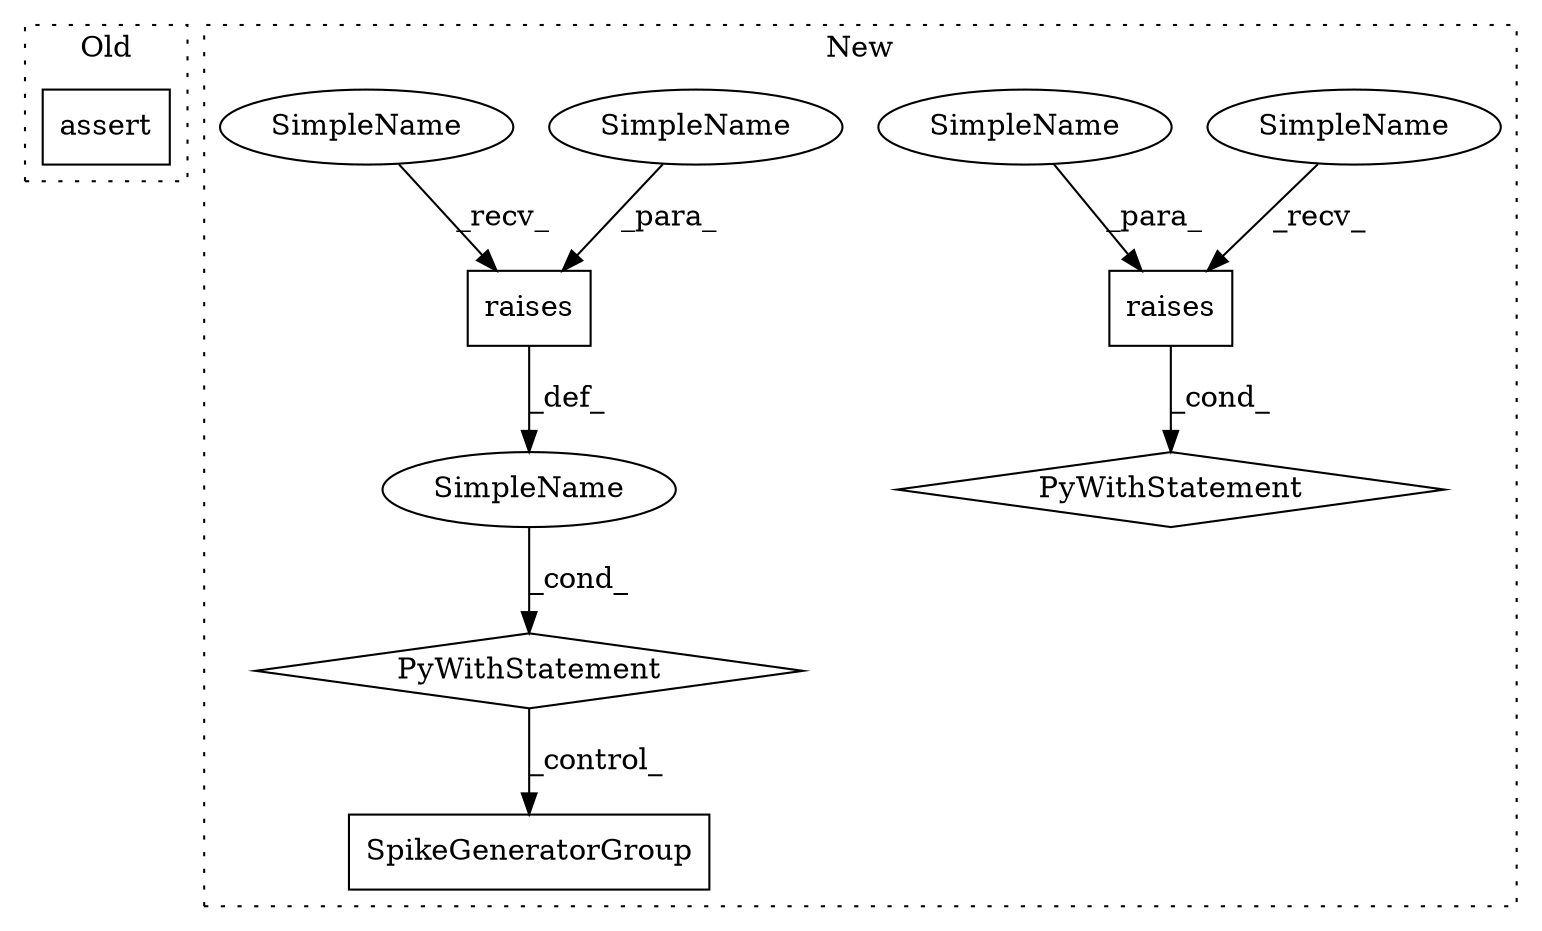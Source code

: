 digraph G {
subgraph cluster0 {
1 [label="assert" a="32" s="9185,9276" l="14,1" shape="box"];
label = "Old";
style="dotted";
}
subgraph cluster1 {
2 [label="SpikeGeneratorGroup" a="32" s="9196,9258" l="20,1" shape="box"];
3 [label="SimpleName" a="42" s="" l="" shape="ellipse"];
4 [label="PyWithStatement" a="104" s="9151,9186" l="10,2" shape="diamond"];
5 [label="raises" a="32" s="9168,9185" l="7,1" shape="box"];
6 [label="raises" a="32" s="9288,9305" l="7,1" shape="box"];
7 [label="PyWithStatement" a="104" s="9271,9306" l="10,2" shape="diamond"];
8 [label="SimpleName" a="42" s="9281" l="6" shape="ellipse"];
9 [label="SimpleName" a="42" s="9161" l="6" shape="ellipse"];
10 [label="SimpleName" a="42" s="9295" l="10" shape="ellipse"];
11 [label="SimpleName" a="42" s="9175" l="10" shape="ellipse"];
label = "New";
style="dotted";
}
3 -> 4 [label="_cond_"];
4 -> 2 [label="_control_"];
5 -> 3 [label="_def_"];
6 -> 7 [label="_cond_"];
8 -> 6 [label="_recv_"];
9 -> 5 [label="_recv_"];
10 -> 6 [label="_para_"];
11 -> 5 [label="_para_"];
}
